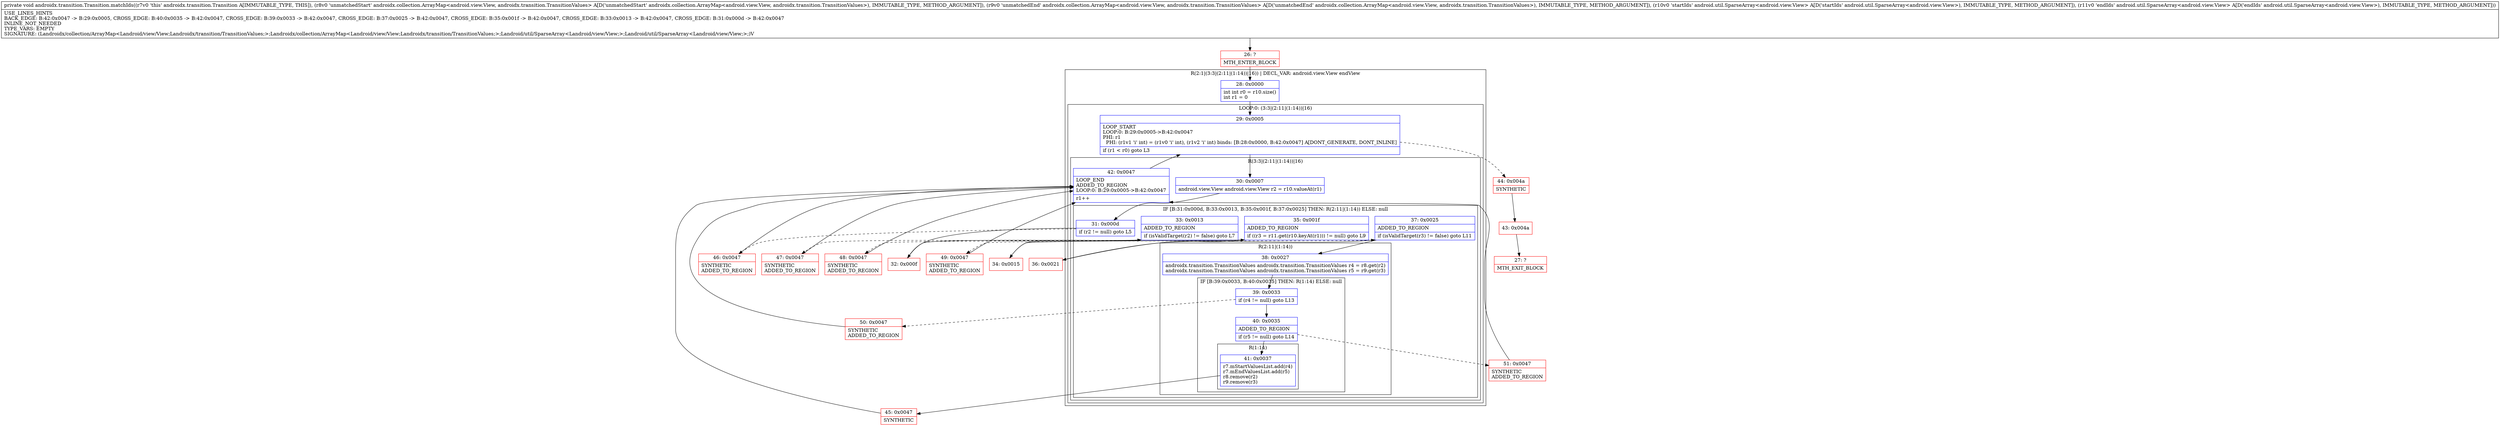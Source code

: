 digraph "CFG forandroidx.transition.Transition.matchIds(Landroidx\/collection\/ArrayMap;Landroidx\/collection\/ArrayMap;Landroid\/util\/SparseArray;Landroid\/util\/SparseArray;)V" {
subgraph cluster_Region_335252855 {
label = "R(2:1|(3:3|(2:11|(1:14))|16)) | DECL_VAR: android.view.View endView\l";
node [shape=record,color=blue];
Node_28 [shape=record,label="{28\:\ 0x0000|int int r0 = r10.size()\lint r1 = 0\l}"];
subgraph cluster_LoopRegion_1889968799 {
label = "LOOP:0: (3:3|(2:11|(1:14))|16)";
node [shape=record,color=blue];
Node_29 [shape=record,label="{29\:\ 0x0005|LOOP_START\lLOOP:0: B:29:0x0005\-\>B:42:0x0047\lPHI: r1 \l  PHI: (r1v1 'i' int) = (r1v0 'i' int), (r1v2 'i' int) binds: [B:28:0x0000, B:42:0x0047] A[DONT_GENERATE, DONT_INLINE]\l|if (r1 \< r0) goto L3\l}"];
subgraph cluster_Region_1752558953 {
label = "R(3:3|(2:11|(1:14))|16)";
node [shape=record,color=blue];
Node_30 [shape=record,label="{30\:\ 0x0007|android.view.View android.view.View r2 = r10.valueAt(r1)\l}"];
subgraph cluster_IfRegion_226721617 {
label = "IF [B:31:0x000d, B:33:0x0013, B:35:0x001f, B:37:0x0025] THEN: R(2:11|(1:14)) ELSE: null";
node [shape=record,color=blue];
Node_31 [shape=record,label="{31\:\ 0x000d|if (r2 != null) goto L5\l}"];
Node_33 [shape=record,label="{33\:\ 0x0013|ADDED_TO_REGION\l|if (isValidTarget(r2) != false) goto L7\l}"];
Node_35 [shape=record,label="{35\:\ 0x001f|ADDED_TO_REGION\l|if ((r3 = r11.get(r10.keyAt(r1))) != null) goto L9\l}"];
Node_37 [shape=record,label="{37\:\ 0x0025|ADDED_TO_REGION\l|if (isValidTarget(r3) != false) goto L11\l}"];
subgraph cluster_Region_1113377699 {
label = "R(2:11|(1:14))";
node [shape=record,color=blue];
Node_38 [shape=record,label="{38\:\ 0x0027|androidx.transition.TransitionValues androidx.transition.TransitionValues r4 = r8.get(r2)\landroidx.transition.TransitionValues androidx.transition.TransitionValues r5 = r9.get(r3)\l}"];
subgraph cluster_IfRegion_1081245700 {
label = "IF [B:39:0x0033, B:40:0x0035] THEN: R(1:14) ELSE: null";
node [shape=record,color=blue];
Node_39 [shape=record,label="{39\:\ 0x0033|if (r4 != null) goto L13\l}"];
Node_40 [shape=record,label="{40\:\ 0x0035|ADDED_TO_REGION\l|if (r5 != null) goto L14\l}"];
subgraph cluster_Region_120273709 {
label = "R(1:14)";
node [shape=record,color=blue];
Node_41 [shape=record,label="{41\:\ 0x0037|r7.mStartValuesList.add(r4)\lr7.mEndValuesList.add(r5)\lr8.remove(r2)\lr9.remove(r3)\l}"];
}
}
}
}
Node_42 [shape=record,label="{42\:\ 0x0047|LOOP_END\lADDED_TO_REGION\lLOOP:0: B:29:0x0005\-\>B:42:0x0047\l|r1++\l}"];
}
}
}
Node_26 [shape=record,color=red,label="{26\:\ ?|MTH_ENTER_BLOCK\l}"];
Node_32 [shape=record,color=red,label="{32\:\ 0x000f}"];
Node_34 [shape=record,color=red,label="{34\:\ 0x0015}"];
Node_36 [shape=record,color=red,label="{36\:\ 0x0021}"];
Node_45 [shape=record,color=red,label="{45\:\ 0x0047|SYNTHETIC\l}"];
Node_51 [shape=record,color=red,label="{51\:\ 0x0047|SYNTHETIC\lADDED_TO_REGION\l}"];
Node_50 [shape=record,color=red,label="{50\:\ 0x0047|SYNTHETIC\lADDED_TO_REGION\l}"];
Node_49 [shape=record,color=red,label="{49\:\ 0x0047|SYNTHETIC\lADDED_TO_REGION\l}"];
Node_48 [shape=record,color=red,label="{48\:\ 0x0047|SYNTHETIC\lADDED_TO_REGION\l}"];
Node_47 [shape=record,color=red,label="{47\:\ 0x0047|SYNTHETIC\lADDED_TO_REGION\l}"];
Node_46 [shape=record,color=red,label="{46\:\ 0x0047|SYNTHETIC\lADDED_TO_REGION\l}"];
Node_44 [shape=record,color=red,label="{44\:\ 0x004a|SYNTHETIC\l}"];
Node_43 [shape=record,color=red,label="{43\:\ 0x004a}"];
Node_27 [shape=record,color=red,label="{27\:\ ?|MTH_EXIT_BLOCK\l}"];
MethodNode[shape=record,label="{private void androidx.transition.Transition.matchIds((r7v0 'this' androidx.transition.Transition A[IMMUTABLE_TYPE, THIS]), (r8v0 'unmatchedStart' androidx.collection.ArrayMap\<android.view.View, androidx.transition.TransitionValues\> A[D('unmatchedStart' androidx.collection.ArrayMap\<android.view.View, androidx.transition.TransitionValues\>), IMMUTABLE_TYPE, METHOD_ARGUMENT]), (r9v0 'unmatchedEnd' androidx.collection.ArrayMap\<android.view.View, androidx.transition.TransitionValues\> A[D('unmatchedEnd' androidx.collection.ArrayMap\<android.view.View, androidx.transition.TransitionValues\>), IMMUTABLE_TYPE, METHOD_ARGUMENT]), (r10v0 'startIds' android.util.SparseArray\<android.view.View\> A[D('startIds' android.util.SparseArray\<android.view.View\>), IMMUTABLE_TYPE, METHOD_ARGUMENT]), (r11v0 'endIds' android.util.SparseArray\<android.view.View\> A[D('endIds' android.util.SparseArray\<android.view.View\>), IMMUTABLE_TYPE, METHOD_ARGUMENT]))  | USE_LINES_HINTS\lBACK_EDGE: B:42:0x0047 \-\> B:29:0x0005, CROSS_EDGE: B:40:0x0035 \-\> B:42:0x0047, CROSS_EDGE: B:39:0x0033 \-\> B:42:0x0047, CROSS_EDGE: B:37:0x0025 \-\> B:42:0x0047, CROSS_EDGE: B:35:0x001f \-\> B:42:0x0047, CROSS_EDGE: B:33:0x0013 \-\> B:42:0x0047, CROSS_EDGE: B:31:0x000d \-\> B:42:0x0047\lINLINE_NOT_NEEDED\lTYPE_VARS: EMPTY\lSIGNATURE: (Landroidx\/collection\/ArrayMap\<Landroid\/view\/View;Landroidx\/transition\/TransitionValues;\>;Landroidx\/collection\/ArrayMap\<Landroid\/view\/View;Landroidx\/transition\/TransitionValues;\>;Landroid\/util\/SparseArray\<Landroid\/view\/View;\>;Landroid\/util\/SparseArray\<Landroid\/view\/View;\>;)V\l}"];
MethodNode -> Node_26;Node_28 -> Node_29;
Node_29 -> Node_30;
Node_29 -> Node_44[style=dashed];
Node_30 -> Node_31;
Node_31 -> Node_32;
Node_31 -> Node_46[style=dashed];
Node_33 -> Node_34;
Node_33 -> Node_47[style=dashed];
Node_35 -> Node_36;
Node_35 -> Node_48[style=dashed];
Node_37 -> Node_38;
Node_37 -> Node_49[style=dashed];
Node_38 -> Node_39;
Node_39 -> Node_40;
Node_39 -> Node_50[style=dashed];
Node_40 -> Node_41;
Node_40 -> Node_51[style=dashed];
Node_41 -> Node_45;
Node_42 -> Node_29;
Node_26 -> Node_28;
Node_32 -> Node_33;
Node_34 -> Node_35;
Node_36 -> Node_37;
Node_45 -> Node_42;
Node_51 -> Node_42;
Node_50 -> Node_42;
Node_49 -> Node_42;
Node_48 -> Node_42;
Node_47 -> Node_42;
Node_46 -> Node_42;
Node_44 -> Node_43;
Node_43 -> Node_27;
}

